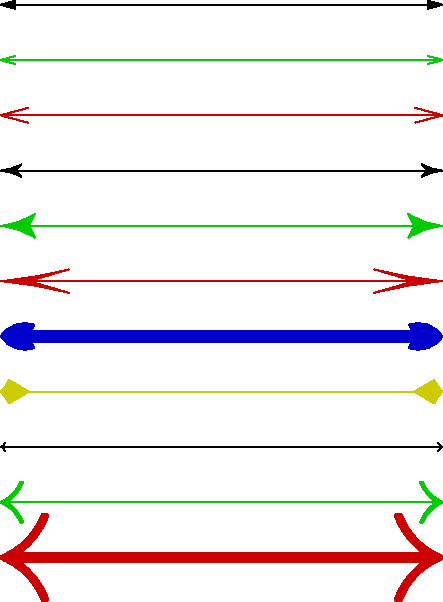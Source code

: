 size(8cm,0);

transform T=shift(0,-0.125);
path g=(0,0)--(1,0);
int i=-1;
draw(T^(++i)*g, Arrows());
draw(T^(++i)*g, 0.8*green, Arrows(SimpleHead));
draw(T^(++i)*g, 0.8*red, Arrows(SimpleHead,size=5mm));

draw(T^(++i)*g, Arrows(HookHead));
draw(T^(++i)*g, 0.8*green, Arrows(HookHead,size=5mm));
draw(T^(++i)*g, 0.8*red, Arrows(HookHead(barb=20),size=5mm));
draw(T^(++i)*g, 2mm+0.8*blue, Arrows(HookHead(dir=60),size=5mm, Fill));

draw(T^(++i)*g, 0.8*yellow, Arrows(HookHead(barb=-10,dir=40),size=5mm));

draw(T^(++i)*g, Arrows(TeXHead));
draw(T^(++i)*g, 0.8*green, Arrows(TeXHead,size=5bp));
draw(T^(++i)*g, 5bp+0.8*red, Arrows(TeXHead));
